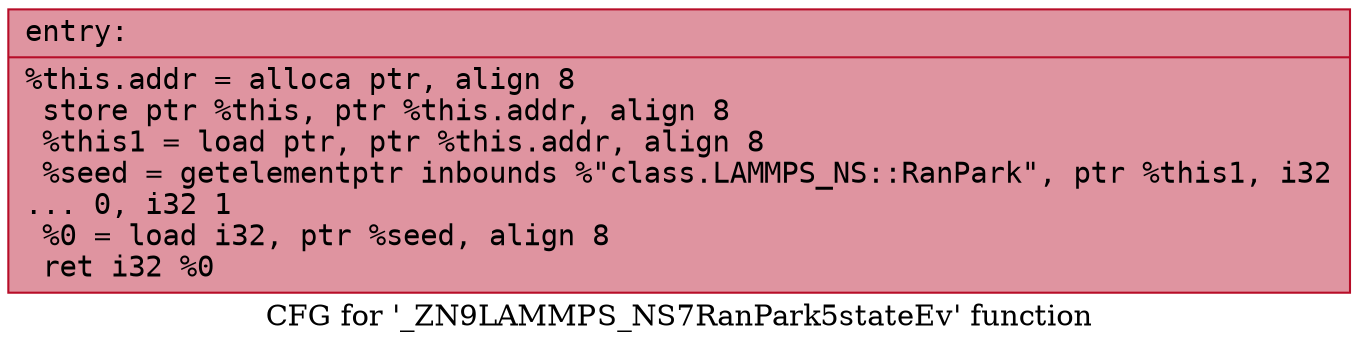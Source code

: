 digraph "CFG for '_ZN9LAMMPS_NS7RanPark5stateEv' function" {
	label="CFG for '_ZN9LAMMPS_NS7RanPark5stateEv' function";

	Node0x55c524a1a560 [shape=record,color="#b70d28ff", style=filled, fillcolor="#b70d2870" fontname="Courier",label="{entry:\l|  %this.addr = alloca ptr, align 8\l  store ptr %this, ptr %this.addr, align 8\l  %this1 = load ptr, ptr %this.addr, align 8\l  %seed = getelementptr inbounds %\"class.LAMMPS_NS::RanPark\", ptr %this1, i32\l... 0, i32 1\l  %0 = load i32, ptr %seed, align 8\l  ret i32 %0\l}"];
}
